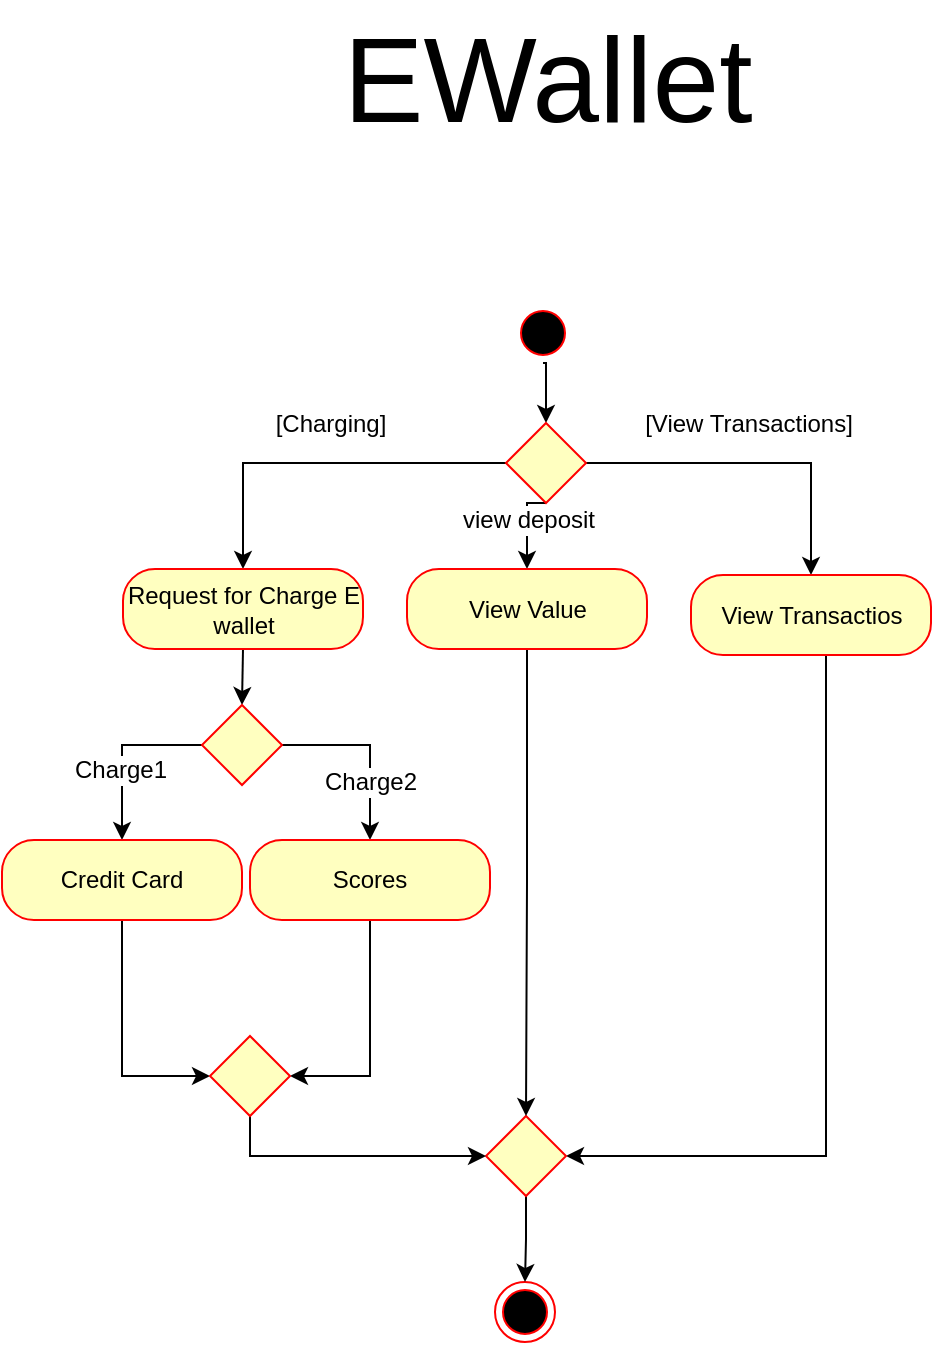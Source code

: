 <mxfile version="10.6.0" type="github"><diagram id="_hN_mwBcsi6QWiGRD4in" name="Page-1"><mxGraphModel dx="530" dy="685" grid="1" gridSize="10" guides="1" tooltips="1" connect="1" arrows="1" fold="1" page="1" pageScale="1" pageWidth="291" pageHeight="413" math="0" shadow="0"><root><mxCell id="0"/><mxCell id="1" parent="0"/><mxCell id="S3nRUPZuxVuIto4hng90-35" style="edgeStyle=orthogonalEdgeStyle;rounded=0;orthogonalLoop=1;jettySize=auto;html=1;exitX=0.5;exitY=1;exitDx=0;exitDy=0;entryX=0.5;entryY=0;entryDx=0;entryDy=0;" parent="1" source="S3nRUPZuxVuIto4hng90-15" target="S3nRUPZuxVuIto4hng90-27" edge="1"><mxGeometry relative="1" as="geometry"/></mxCell><mxCell id="S3nRUPZuxVuIto4hng90-15" value="" style="ellipse;html=1;shape=startState;fillColor=#000000;strokeColor=#ff0000;labelBackgroundColor=none;" parent="1" vertex="1"><mxGeometry x="571.5" y="191.5" width="30" height="30" as="geometry"/></mxCell><mxCell id="S3nRUPZuxVuIto4hng90-20" value="&lt;font style=&quot;font-size: 60px&quot;&gt;EWallet&lt;/font&gt;" style="text;html=1;strokeColor=none;fillColor=none;align=center;verticalAlign=middle;whiteSpace=wrap;rounded=0;" parent="1" vertex="1"><mxGeometry x="569" y="40" width="40" height="80" as="geometry"/></mxCell><mxCell id="S3nRUPZuxVuIto4hng90-21" value="" style="ellipse;html=1;shape=endState;fillColor=#000000;strokeColor=#ff0000;" parent="1" vertex="1"><mxGeometry x="562.5" y="681" width="30" height="30" as="geometry"/></mxCell><mxCell id="S3nRUPZuxVuIto4hng90-23" style="edgeStyle=orthogonalEdgeStyle;rounded=0;orthogonalLoop=1;jettySize=auto;html=1;exitX=0;exitY=0.5;exitDx=0;exitDy=0;entryX=0.5;entryY=0;entryDx=0;entryDy=0;" parent="1" source="S3nRUPZuxVuIto4hng90-27" target="S3nRUPZuxVuIto4hng90-29" edge="1"><mxGeometry relative="1" as="geometry"/></mxCell><mxCell id="S3nRUPZuxVuIto4hng90-24" value="[Charging]" style="text;html=1;resizable=0;points=[];align=center;verticalAlign=middle;labelBackgroundColor=#ffffff;" parent="S3nRUPZuxVuIto4hng90-23" vertex="1" connectable="0"><mxGeometry x="-0.008" relative="1" as="geometry"><mxPoint x="3" y="-20" as="offset"/></mxGeometry></mxCell><mxCell id="S3nRUPZuxVuIto4hng90-25" style="edgeStyle=orthogonalEdgeStyle;rounded=0;orthogonalLoop=1;jettySize=auto;html=1;exitX=1;exitY=0.5;exitDx=0;exitDy=0;entryX=0.5;entryY=0;entryDx=0;entryDy=0;" parent="1" source="S3nRUPZuxVuIto4hng90-27" target="S3nRUPZuxVuIto4hng90-31" edge="1"><mxGeometry relative="1" as="geometry"/></mxCell><mxCell id="S3nRUPZuxVuIto4hng90-26" value="[View Transactions]" style="text;html=1;resizable=0;points=[];align=center;verticalAlign=middle;labelBackgroundColor=#ffffff;" parent="S3nRUPZuxVuIto4hng90-25" vertex="1" connectable="0"><mxGeometry x="-0.081" y="-2" relative="1" as="geometry"><mxPoint x="3" y="-22" as="offset"/></mxGeometry></mxCell><mxCell id="S3nRUPZuxVuIto4hng90-41" style="edgeStyle=orthogonalEdgeStyle;rounded=0;orthogonalLoop=1;jettySize=auto;html=1;exitX=0.5;exitY=1;exitDx=0;exitDy=0;entryX=0.5;entryY=0;entryDx=0;entryDy=0;" parent="1" source="S3nRUPZuxVuIto4hng90-27" target="S3nRUPZuxVuIto4hng90-39" edge="1"><mxGeometry relative="1" as="geometry"/></mxCell><mxCell id="S3nRUPZuxVuIto4hng90-42" value="view deposit" style="text;html=1;resizable=0;points=[];align=center;verticalAlign=middle;labelBackgroundColor=#ffffff;" parent="S3nRUPZuxVuIto4hng90-41" vertex="1" connectable="0"><mxGeometry x="-0.184" relative="1" as="geometry"><mxPoint as="offset"/></mxGeometry></mxCell><mxCell id="S3nRUPZuxVuIto4hng90-27" value="" style="shape=rhombus;html=1;verticalLabelPosition=top;verticalAlignment=bottom;fillColor=#FFFFC0;strokeColor=#FF0000;" parent="1" vertex="1"><mxGeometry x="568" y="251.5" width="40" height="40" as="geometry"/></mxCell><mxCell id="S3nRUPZuxVuIto4hng90-44" style="edgeStyle=orthogonalEdgeStyle;rounded=0;orthogonalLoop=1;jettySize=auto;html=1;exitX=0.5;exitY=1;exitDx=0;exitDy=0;entryX=0.5;entryY=0;entryDx=0;entryDy=0;" parent="1" source="S3nRUPZuxVuIto4hng90-29" target="S3nRUPZuxVuIto4hng90-43" edge="1"><mxGeometry relative="1" as="geometry"/></mxCell><mxCell id="S3nRUPZuxVuIto4hng90-29" value="&lt;span&gt;Request for Charge E wallet&lt;/span&gt;" style="rounded=1;whiteSpace=wrap;html=1;arcSize=40;fontColor=#000000;fillColor=#ffffc0;strokeColor=#ff0000;" parent="1" vertex="1"><mxGeometry x="376.5" y="324.5" width="120" height="40" as="geometry"/></mxCell><mxCell id="S3nRUPZuxVuIto4hng90-30" style="edgeStyle=orthogonalEdgeStyle;rounded=0;orthogonalLoop=1;jettySize=auto;html=1;entryX=1;entryY=0.5;entryDx=0;entryDy=0;" parent="1" source="S3nRUPZuxVuIto4hng90-31" target="S3nRUPZuxVuIto4hng90-33" edge="1"><mxGeometry relative="1" as="geometry"><Array as="points"><mxPoint x="728" y="337.5"/></Array></mxGeometry></mxCell><mxCell id="S3nRUPZuxVuIto4hng90-31" value="View Transactios" style="rounded=1;whiteSpace=wrap;html=1;arcSize=40;fontColor=#000000;fillColor=#ffffc0;strokeColor=#ff0000;" parent="1" vertex="1"><mxGeometry x="660.5" y="327.5" width="120" height="40" as="geometry"/></mxCell><mxCell id="S3nRUPZuxVuIto4hng90-63" style="edgeStyle=orthogonalEdgeStyle;rounded=0;orthogonalLoop=1;jettySize=auto;html=1;exitX=0.5;exitY=1;exitDx=0;exitDy=0;entryX=0.5;entryY=0;entryDx=0;entryDy=0;" parent="1" source="S3nRUPZuxVuIto4hng90-33" target="S3nRUPZuxVuIto4hng90-21" edge="1"><mxGeometry relative="1" as="geometry"/></mxCell><mxCell id="S3nRUPZuxVuIto4hng90-33" value="" style="shape=rhombus;html=1;verticalLabelPosition=top;verticalAlignment=bottom;fillColor=#FFFFC0;strokeColor=#FF0000;" parent="1" vertex="1"><mxGeometry x="558" y="598" width="40" height="40" as="geometry"/></mxCell><mxCell id="S3nRUPZuxVuIto4hng90-55" style="edgeStyle=orthogonalEdgeStyle;rounded=0;orthogonalLoop=1;jettySize=auto;html=1;exitX=0.5;exitY=1;exitDx=0;exitDy=0;entryX=0.5;entryY=0;entryDx=0;entryDy=0;" parent="1" source="S3nRUPZuxVuIto4hng90-39" target="S3nRUPZuxVuIto4hng90-33" edge="1"><mxGeometry relative="1" as="geometry"/></mxCell><mxCell id="S3nRUPZuxVuIto4hng90-39" value="View Value" style="rounded=1;whiteSpace=wrap;html=1;arcSize=40;fontColor=#000000;fillColor=#ffffc0;strokeColor=#ff0000;" parent="1" vertex="1"><mxGeometry x="518.5" y="324.5" width="120" height="40" as="geometry"/></mxCell><mxCell id="S3nRUPZuxVuIto4hng90-51" style="edgeStyle=orthogonalEdgeStyle;rounded=0;orthogonalLoop=1;jettySize=auto;html=1;exitX=1;exitY=0.5;exitDx=0;exitDy=0;entryX=0.5;entryY=0;entryDx=0;entryDy=0;" parent="1" source="S3nRUPZuxVuIto4hng90-43" target="S3nRUPZuxVuIto4hng90-47" edge="1"><mxGeometry relative="1" as="geometry"/></mxCell><mxCell id="S3nRUPZuxVuIto4hng90-54" value="Charge2" style="text;html=1;resizable=0;points=[];align=center;verticalAlign=middle;labelBackgroundColor=#ffffff;" parent="S3nRUPZuxVuIto4hng90-51" vertex="1" connectable="0"><mxGeometry x="-0.04" y="-18" relative="1" as="geometry"><mxPoint x="18" y="18" as="offset"/></mxGeometry></mxCell><mxCell id="S3nRUPZuxVuIto4hng90-52" style="edgeStyle=orthogonalEdgeStyle;rounded=0;orthogonalLoop=1;jettySize=auto;html=1;exitX=0;exitY=0.5;exitDx=0;exitDy=0;entryX=0.5;entryY=0;entryDx=0;entryDy=0;" parent="1" source="S3nRUPZuxVuIto4hng90-43" target="S3nRUPZuxVuIto4hng90-50" edge="1"><mxGeometry relative="1" as="geometry"/></mxCell><mxCell id="S3nRUPZuxVuIto4hng90-53" value="Charge1" style="text;html=1;resizable=0;points=[];align=center;verticalAlign=middle;labelBackgroundColor=#ffffff;" parent="S3nRUPZuxVuIto4hng90-52" vertex="1" connectable="0"><mxGeometry x="-0.086" y="12" relative="1" as="geometry"><mxPoint x="-13" y="12" as="offset"/></mxGeometry></mxCell><mxCell id="S3nRUPZuxVuIto4hng90-43" value="" style="shape=rhombus;html=1;verticalLabelPosition=top;verticalAlignment=bottom;fillColor=#FFFFC0;strokeColor=#FF0000;" parent="1" vertex="1"><mxGeometry x="416" y="392.5" width="40" height="40" as="geometry"/></mxCell><mxCell id="S3nRUPZuxVuIto4hng90-60" style="edgeStyle=orthogonalEdgeStyle;rounded=0;orthogonalLoop=1;jettySize=auto;html=1;exitX=0.5;exitY=1;exitDx=0;exitDy=0;entryX=1;entryY=0.5;entryDx=0;entryDy=0;" parent="1" source="S3nRUPZuxVuIto4hng90-47" target="S3nRUPZuxVuIto4hng90-59" edge="1"><mxGeometry relative="1" as="geometry"/></mxCell><mxCell id="S3nRUPZuxVuIto4hng90-47" value="Scores" style="rounded=1;whiteSpace=wrap;html=1;arcSize=40;fontColor=#000000;fillColor=#ffffc0;strokeColor=#ff0000;" parent="1" vertex="1"><mxGeometry x="440" y="460" width="120" height="40" as="geometry"/></mxCell><mxCell id="S3nRUPZuxVuIto4hng90-61" style="edgeStyle=orthogonalEdgeStyle;rounded=0;orthogonalLoop=1;jettySize=auto;html=1;exitX=0.5;exitY=1;exitDx=0;exitDy=0;entryX=0;entryY=0.5;entryDx=0;entryDy=0;" parent="1" source="S3nRUPZuxVuIto4hng90-50" target="S3nRUPZuxVuIto4hng90-59" edge="1"><mxGeometry relative="1" as="geometry"/></mxCell><mxCell id="S3nRUPZuxVuIto4hng90-50" value="Credit Card" style="rounded=1;whiteSpace=wrap;html=1;arcSize=40;fontColor=#000000;fillColor=#ffffc0;strokeColor=#ff0000;" parent="1" vertex="1"><mxGeometry x="316" y="460" width="120" height="40" as="geometry"/></mxCell><mxCell id="S3nRUPZuxVuIto4hng90-62" style="edgeStyle=orthogonalEdgeStyle;rounded=0;orthogonalLoop=1;jettySize=auto;html=1;exitX=0.5;exitY=1;exitDx=0;exitDy=0;entryX=0;entryY=0.5;entryDx=0;entryDy=0;" parent="1" source="S3nRUPZuxVuIto4hng90-59" target="S3nRUPZuxVuIto4hng90-33" edge="1"><mxGeometry relative="1" as="geometry"/></mxCell><mxCell id="S3nRUPZuxVuIto4hng90-59" value="" style="shape=rhombus;html=1;verticalLabelPosition=top;verticalAlignment=bottom;fillColor=#FFFFC0;strokeColor=#FF0000;" parent="1" vertex="1"><mxGeometry x="420" y="558" width="40" height="40" as="geometry"/></mxCell></root></mxGraphModel></diagram></mxfile>